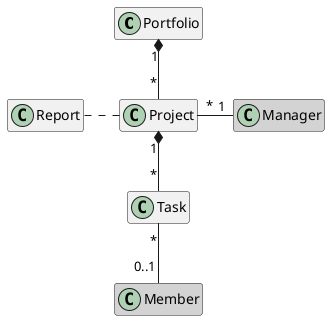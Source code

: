 @startuml

hide members

skinparam class {
  backgroundColor<<external>> #D3D3D3
}
hide stereotypes

class Portfolio
class Project
class Task
class Manager <<external>>
class Member <<external>>
class Report

Portfolio "1" *-- "*" Project
Project "1" *-- "*" Task
Report . Project
Project "*" - "1" Manager
Task "*" -- "0..1" Member

@enduml
